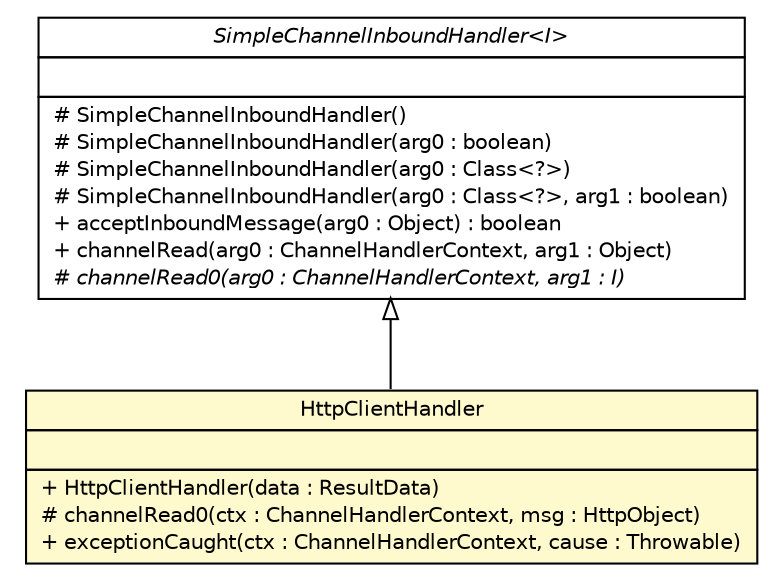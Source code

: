 #!/usr/local/bin/dot
#
# Class diagram 
# Generated by UMLGraph version R5_6 (http://www.umlgraph.org/)
#

digraph G {
	edge [fontname="Helvetica",fontsize=10,labelfontname="Helvetica",labelfontsize=10];
	node [fontname="Helvetica",fontsize=10,shape=plaintext];
	nodesep=0.25;
	ranksep=0.5;
	// com.xley.lfosc.http.client.HttpClientHandler
	c918 [label=<<table title="com.xley.lfosc.http.client.HttpClientHandler" border="0" cellborder="1" cellspacing="0" cellpadding="2" port="p" bgcolor="lemonChiffon" href="./HttpClientHandler.html">
		<tr><td><table border="0" cellspacing="0" cellpadding="1">
<tr><td align="center" balign="center"> HttpClientHandler </td></tr>
		</table></td></tr>
		<tr><td><table border="0" cellspacing="0" cellpadding="1">
<tr><td align="left" balign="left">  </td></tr>
		</table></td></tr>
		<tr><td><table border="0" cellspacing="0" cellpadding="1">
<tr><td align="left" balign="left"> + HttpClientHandler(data : ResultData) </td></tr>
<tr><td align="left" balign="left"> # channelRead0(ctx : ChannelHandlerContext, msg : HttpObject) </td></tr>
<tr><td align="left" balign="left"> + exceptionCaught(ctx : ChannelHandlerContext, cause : Throwable) </td></tr>
		</table></td></tr>
		</table>>, URL="./HttpClientHandler.html", fontname="Helvetica", fontcolor="black", fontsize=10.0];
	//com.xley.lfosc.http.client.HttpClientHandler extends io.netty.channel.SimpleChannelInboundHandler<io.netty.handler.codec.http.HttpObject>
	c928:p -> c918:p [dir=back,arrowtail=empty];
	// io.netty.channel.SimpleChannelInboundHandler<I>
	c928 [label=<<table title="io.netty.channel.SimpleChannelInboundHandler" border="0" cellborder="1" cellspacing="0" cellpadding="2" port="p" href="http://java.sun.com/j2se/1.4.2/docs/api/io/netty/channel/SimpleChannelInboundHandler.html">
		<tr><td><table border="0" cellspacing="0" cellpadding="1">
<tr><td align="center" balign="center"><font face="Helvetica-Oblique"> SimpleChannelInboundHandler&lt;I&gt; </font></td></tr>
		</table></td></tr>
		<tr><td><table border="0" cellspacing="0" cellpadding="1">
<tr><td align="left" balign="left">  </td></tr>
		</table></td></tr>
		<tr><td><table border="0" cellspacing="0" cellpadding="1">
<tr><td align="left" balign="left"> # SimpleChannelInboundHandler() </td></tr>
<tr><td align="left" balign="left"> # SimpleChannelInboundHandler(arg0 : boolean) </td></tr>
<tr><td align="left" balign="left"> # SimpleChannelInboundHandler(arg0 : Class&lt;?&gt;) </td></tr>
<tr><td align="left" balign="left"> # SimpleChannelInboundHandler(arg0 : Class&lt;?&gt;, arg1 : boolean) </td></tr>
<tr><td align="left" balign="left"> + acceptInboundMessage(arg0 : Object) : boolean </td></tr>
<tr><td align="left" balign="left"> + channelRead(arg0 : ChannelHandlerContext, arg1 : Object) </td></tr>
<tr><td align="left" balign="left"><font face="Helvetica-Oblique" point-size="10.0"> # channelRead0(arg0 : ChannelHandlerContext, arg1 : I) </font></td></tr>
		</table></td></tr>
		</table>>, URL="http://java.sun.com/j2se/1.4.2/docs/api/io/netty/channel/SimpleChannelInboundHandler.html", fontname="Helvetica", fontcolor="black", fontsize=10.0];
}

